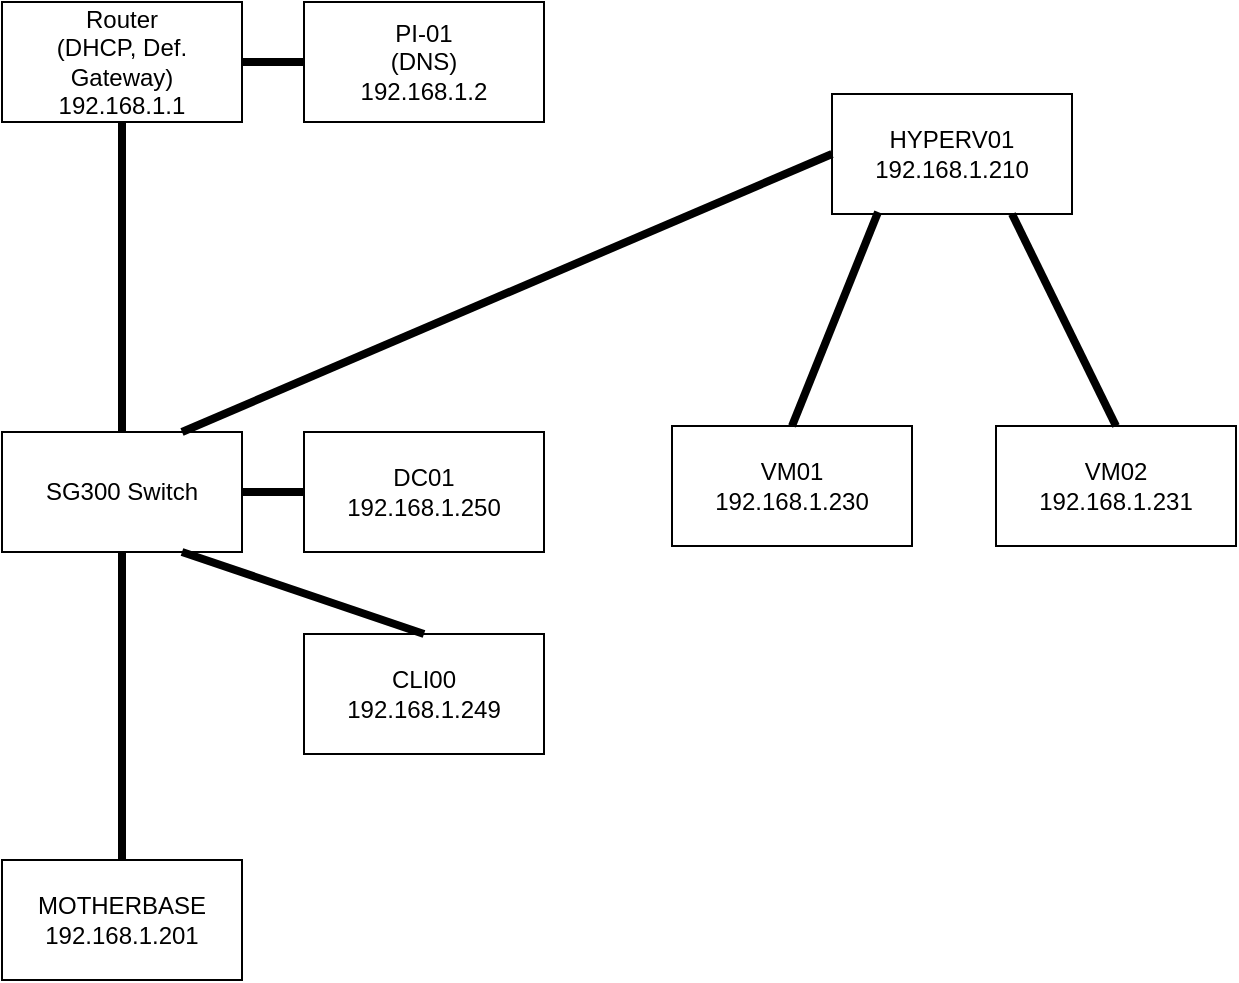 <mxfile version="20.0.3" type="github">
  <diagram id="ZlZxUqYzVOOaiIdk32MT" name="Page-1">
    <mxGraphModel dx="2062" dy="1160" grid="0" gridSize="10" guides="1" tooltips="1" connect="1" arrows="1" fold="1" page="1" pageScale="1" pageWidth="1100" pageHeight="850" background="#FFFFFF" math="0" shadow="0">
      <root>
        <mxCell id="0" />
        <mxCell id="1" parent="0" />
        <mxCell id="ANL-hCPsoKpmKgOoN3uh-2" value="" style="group" parent="1" vertex="1" connectable="0">
          <mxGeometry x="428" y="120" width="358" height="330" as="geometry" />
        </mxCell>
        <mxCell id="BoPHo_X-6VkHfOXLUw6e-5" value="" style="group" parent="ANL-hCPsoKpmKgOoN3uh-2" vertex="1" connectable="0">
          <mxGeometry x="42" width="316" height="330" as="geometry" />
        </mxCell>
        <mxCell id="ANL-hCPsoKpmKgOoN3uh-9" value="" style="group" parent="BoPHo_X-6VkHfOXLUw6e-5" vertex="1" connectable="0">
          <mxGeometry x="-58" y="135" width="269" height="63" as="geometry" />
        </mxCell>
        <mxCell id="BoPHo_X-6VkHfOXLUw6e-2" value="SG300 Switch" style="rounded=0;whiteSpace=wrap;html=1;fontFamily=Helvetica;" parent="ANL-hCPsoKpmKgOoN3uh-9" vertex="1">
          <mxGeometry width="120" height="60" as="geometry" />
        </mxCell>
        <mxCell id="BoPHo_X-6VkHfOXLUw6e-8" value="DC01&lt;br&gt;192.168.1.250" style="rounded=0;whiteSpace=wrap;html=1;fontFamily=Helvetica;" parent="BoPHo_X-6VkHfOXLUw6e-5" vertex="1">
          <mxGeometry x="93" y="135" width="120" height="60" as="geometry" />
        </mxCell>
        <mxCell id="BoPHo_X-6VkHfOXLUw6e-10" value="" style="endArrow=none;html=1;rounded=0;fontFamily=Helvetica;strokeWidth=4;exitX=1;exitY=0.5;exitDx=0;exitDy=0;entryX=0;entryY=0.5;entryDx=0;entryDy=0;" parent="BoPHo_X-6VkHfOXLUw6e-5" source="BoPHo_X-6VkHfOXLUw6e-2" target="BoPHo_X-6VkHfOXLUw6e-8" edge="1">
          <mxGeometry width="50" height="50" relative="1" as="geometry">
            <mxPoint x="70" y="250" as="sourcePoint" />
            <mxPoint x="70" y="280" as="targetPoint" />
          </mxGeometry>
        </mxCell>
        <mxCell id="ANL-hCPsoKpmKgOoN3uh-6" value="CLI00&lt;br&gt;192.168.1.249" style="rounded=0;whiteSpace=wrap;html=1;fontFamily=Helvetica;" parent="BoPHo_X-6VkHfOXLUw6e-5" vertex="1">
          <mxGeometry x="93" y="236" width="120" height="60" as="geometry" />
        </mxCell>
        <mxCell id="ANL-hCPsoKpmKgOoN3uh-12" value="" style="endArrow=none;html=1;rounded=0;fontFamily=Helvetica;strokeWidth=4;exitX=0.5;exitY=0;exitDx=0;exitDy=0;entryX=0.75;entryY=1;entryDx=0;entryDy=0;" parent="BoPHo_X-6VkHfOXLUw6e-5" source="ANL-hCPsoKpmKgOoN3uh-6" target="BoPHo_X-6VkHfOXLUw6e-2" edge="1">
          <mxGeometry width="50" height="50" relative="1" as="geometry">
            <mxPoint x="367" y="6" as="sourcePoint" />
            <mxPoint x="42" y="145" as="targetPoint" />
          </mxGeometry>
        </mxCell>
        <mxCell id="AtH_D0fYJWxPFJwmxlsa-2" value="Router&lt;br&gt;(DHCP, Def. Gateway)&lt;br&gt;192.168.1.1" style="rounded=0;whiteSpace=wrap;html=1;fontFamily=Helvetica;" parent="1" vertex="1">
          <mxGeometry x="412" y="40" width="120" height="60" as="geometry" />
        </mxCell>
        <mxCell id="AtH_D0fYJWxPFJwmxlsa-5" value="" style="endArrow=none;html=1;rounded=0;fontFamily=Helvetica;entryX=1;entryY=0.5;entryDx=0;entryDy=0;strokeWidth=4;exitX=0;exitY=0.5;exitDx=0;exitDy=0;" parent="1" source="AtH_D0fYJWxPFJwmxlsa-3" target="AtH_D0fYJWxPFJwmxlsa-2" edge="1">
          <mxGeometry width="50" height="50" relative="1" as="geometry">
            <mxPoint x="630" y="280" as="sourcePoint" />
            <mxPoint x="540" y="190" as="targetPoint" />
          </mxGeometry>
        </mxCell>
        <mxCell id="BoPHo_X-6VkHfOXLUw6e-1" value="" style="endArrow=none;html=1;rounded=0;fontFamily=Helvetica;strokeWidth=4;exitX=0.5;exitY=1;exitDx=0;exitDy=0;entryX=0.5;entryY=0;entryDx=0;entryDy=0;" parent="1" source="AtH_D0fYJWxPFJwmxlsa-2" target="BoPHo_X-6VkHfOXLUw6e-2" edge="1">
          <mxGeometry width="50" height="50" relative="1" as="geometry">
            <mxPoint x="650" y="250" as="sourcePoint" />
            <mxPoint x="663" y="367" as="targetPoint" />
          </mxGeometry>
        </mxCell>
        <mxCell id="AtH_D0fYJWxPFJwmxlsa-3" value="PI-01&lt;br&gt;(DNS)&lt;br&gt;192.168.1.2" style="rounded=0;whiteSpace=wrap;html=1;fontFamily=Helvetica;" parent="1" vertex="1">
          <mxGeometry x="563" y="40" width="120" height="60" as="geometry" />
        </mxCell>
        <mxCell id="BoPHo_X-6VkHfOXLUw6e-4" value="MOTHERBASE&lt;br&gt;192.168.1.201" style="rounded=0;whiteSpace=wrap;html=1;fontFamily=Helvetica;" parent="1" vertex="1">
          <mxGeometry x="412" y="469" width="120" height="60" as="geometry" />
        </mxCell>
        <mxCell id="BoPHo_X-6VkHfOXLUw6e-3" value="" style="endArrow=none;html=1;rounded=0;fontFamily=Helvetica;strokeWidth=4;exitX=0.5;exitY=1;exitDx=0;exitDy=0;entryX=0.5;entryY=0;entryDx=0;entryDy=0;" parent="1" source="BoPHo_X-6VkHfOXLUw6e-2" target="BoPHo_X-6VkHfOXLUw6e-4" edge="1">
          <mxGeometry width="50" height="50" relative="1" as="geometry">
            <mxPoint x="540" y="280" as="sourcePoint" />
            <mxPoint x="613" y="372" as="targetPoint" />
          </mxGeometry>
        </mxCell>
        <mxCell id="ANL-hCPsoKpmKgOoN3uh-5" value="VM01&lt;br&gt;192.168.1.230" style="rounded=0;whiteSpace=wrap;html=1;fontFamily=Helvetica;" parent="1" vertex="1">
          <mxGeometry x="747" y="252" width="120" height="60" as="geometry" />
        </mxCell>
        <mxCell id="ANL-hCPsoKpmKgOoN3uh-8" value="VM02&lt;br&gt;192.168.1.231" style="rounded=0;whiteSpace=wrap;html=1;fontFamily=Helvetica;" parent="1" vertex="1">
          <mxGeometry x="909" y="252" width="120" height="60" as="geometry" />
        </mxCell>
        <mxCell id="BoPHo_X-6VkHfOXLUw6e-7" value="HYPERV01&lt;br&gt;192.168.1.210" style="rounded=0;whiteSpace=wrap;html=1;fontFamily=Helvetica;" parent="1" vertex="1">
          <mxGeometry x="827" y="86" width="120" height="60" as="geometry" />
        </mxCell>
        <mxCell id="ANL-hCPsoKpmKgOoN3uh-4" value="" style="endArrow=none;html=1;rounded=0;fontFamily=Helvetica;strokeWidth=4;exitX=0;exitY=0.5;exitDx=0;exitDy=0;entryX=0.75;entryY=0;entryDx=0;entryDy=0;" parent="1" source="BoPHo_X-6VkHfOXLUw6e-7" target="BoPHo_X-6VkHfOXLUw6e-2" edge="1">
          <mxGeometry width="50" height="50" relative="1" as="geometry">
            <mxPoint x="542" y="295" as="sourcePoint" />
            <mxPoint x="680" y="207" as="targetPoint" />
          </mxGeometry>
        </mxCell>
        <mxCell id="ANL-hCPsoKpmKgOoN3uh-10" value="" style="endArrow=none;html=1;rounded=0;fontFamily=Helvetica;strokeWidth=4;exitX=0.192;exitY=0.983;exitDx=0;exitDy=0;entryX=0.5;entryY=0;entryDx=0;entryDy=0;exitPerimeter=0;" parent="1" source="BoPHo_X-6VkHfOXLUw6e-7" target="ANL-hCPsoKpmKgOoN3uh-5" edge="1">
          <mxGeometry width="50" height="50" relative="1" as="geometry">
            <mxPoint x="837" y="126" as="sourcePoint" />
            <mxPoint x="693" y="295" as="targetPoint" />
          </mxGeometry>
        </mxCell>
        <mxCell id="ANL-hCPsoKpmKgOoN3uh-11" value="" style="endArrow=none;html=1;rounded=0;fontFamily=Helvetica;strokeWidth=4;exitX=0.75;exitY=1;exitDx=0;exitDy=0;entryX=0.5;entryY=0;entryDx=0;entryDy=0;" parent="1" source="BoPHo_X-6VkHfOXLUw6e-7" target="ANL-hCPsoKpmKgOoN3uh-8" edge="1">
          <mxGeometry width="50" height="50" relative="1" as="geometry">
            <mxPoint x="847" y="136" as="sourcePoint" />
            <mxPoint x="703" y="305" as="targetPoint" />
          </mxGeometry>
        </mxCell>
      </root>
    </mxGraphModel>
  </diagram>
</mxfile>
